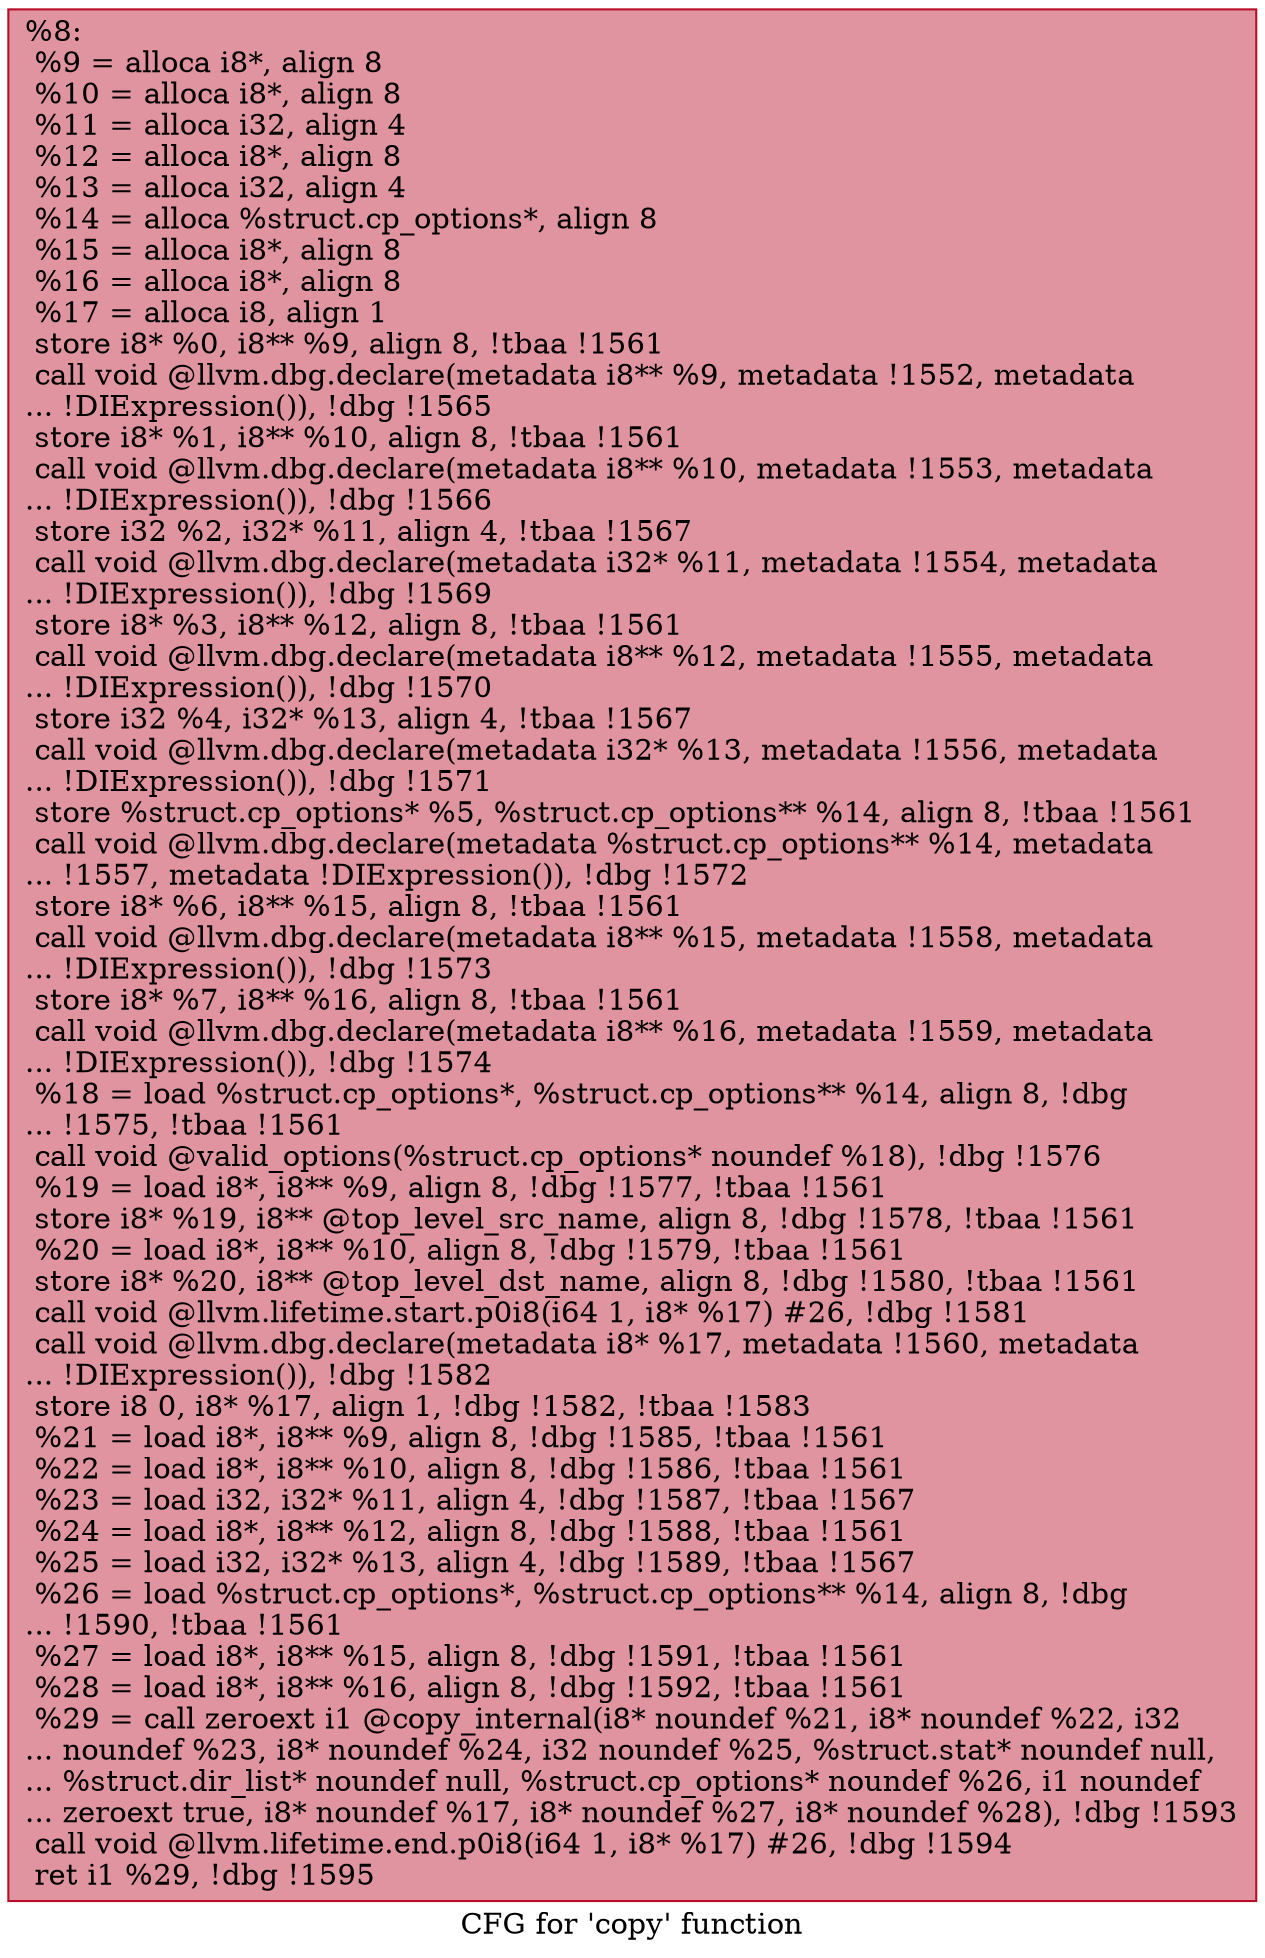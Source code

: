 digraph "CFG for 'copy' function" {
	label="CFG for 'copy' function";

	Node0x1126870 [shape=record,color="#b70d28ff", style=filled, fillcolor="#b70d2870",label="{%8:\l  %9 = alloca i8*, align 8\l  %10 = alloca i8*, align 8\l  %11 = alloca i32, align 4\l  %12 = alloca i8*, align 8\l  %13 = alloca i32, align 4\l  %14 = alloca %struct.cp_options*, align 8\l  %15 = alloca i8*, align 8\l  %16 = alloca i8*, align 8\l  %17 = alloca i8, align 1\l  store i8* %0, i8** %9, align 8, !tbaa !1561\l  call void @llvm.dbg.declare(metadata i8** %9, metadata !1552, metadata\l... !DIExpression()), !dbg !1565\l  store i8* %1, i8** %10, align 8, !tbaa !1561\l  call void @llvm.dbg.declare(metadata i8** %10, metadata !1553, metadata\l... !DIExpression()), !dbg !1566\l  store i32 %2, i32* %11, align 4, !tbaa !1567\l  call void @llvm.dbg.declare(metadata i32* %11, metadata !1554, metadata\l... !DIExpression()), !dbg !1569\l  store i8* %3, i8** %12, align 8, !tbaa !1561\l  call void @llvm.dbg.declare(metadata i8** %12, metadata !1555, metadata\l... !DIExpression()), !dbg !1570\l  store i32 %4, i32* %13, align 4, !tbaa !1567\l  call void @llvm.dbg.declare(metadata i32* %13, metadata !1556, metadata\l... !DIExpression()), !dbg !1571\l  store %struct.cp_options* %5, %struct.cp_options** %14, align 8, !tbaa !1561\l  call void @llvm.dbg.declare(metadata %struct.cp_options** %14, metadata\l... !1557, metadata !DIExpression()), !dbg !1572\l  store i8* %6, i8** %15, align 8, !tbaa !1561\l  call void @llvm.dbg.declare(metadata i8** %15, metadata !1558, metadata\l... !DIExpression()), !dbg !1573\l  store i8* %7, i8** %16, align 8, !tbaa !1561\l  call void @llvm.dbg.declare(metadata i8** %16, metadata !1559, metadata\l... !DIExpression()), !dbg !1574\l  %18 = load %struct.cp_options*, %struct.cp_options** %14, align 8, !dbg\l... !1575, !tbaa !1561\l  call void @valid_options(%struct.cp_options* noundef %18), !dbg !1576\l  %19 = load i8*, i8** %9, align 8, !dbg !1577, !tbaa !1561\l  store i8* %19, i8** @top_level_src_name, align 8, !dbg !1578, !tbaa !1561\l  %20 = load i8*, i8** %10, align 8, !dbg !1579, !tbaa !1561\l  store i8* %20, i8** @top_level_dst_name, align 8, !dbg !1580, !tbaa !1561\l  call void @llvm.lifetime.start.p0i8(i64 1, i8* %17) #26, !dbg !1581\l  call void @llvm.dbg.declare(metadata i8* %17, metadata !1560, metadata\l... !DIExpression()), !dbg !1582\l  store i8 0, i8* %17, align 1, !dbg !1582, !tbaa !1583\l  %21 = load i8*, i8** %9, align 8, !dbg !1585, !tbaa !1561\l  %22 = load i8*, i8** %10, align 8, !dbg !1586, !tbaa !1561\l  %23 = load i32, i32* %11, align 4, !dbg !1587, !tbaa !1567\l  %24 = load i8*, i8** %12, align 8, !dbg !1588, !tbaa !1561\l  %25 = load i32, i32* %13, align 4, !dbg !1589, !tbaa !1567\l  %26 = load %struct.cp_options*, %struct.cp_options** %14, align 8, !dbg\l... !1590, !tbaa !1561\l  %27 = load i8*, i8** %15, align 8, !dbg !1591, !tbaa !1561\l  %28 = load i8*, i8** %16, align 8, !dbg !1592, !tbaa !1561\l  %29 = call zeroext i1 @copy_internal(i8* noundef %21, i8* noundef %22, i32\l... noundef %23, i8* noundef %24, i32 noundef %25, %struct.stat* noundef null,\l... %struct.dir_list* noundef null, %struct.cp_options* noundef %26, i1 noundef\l... zeroext true, i8* noundef %17, i8* noundef %27, i8* noundef %28), !dbg !1593\l  call void @llvm.lifetime.end.p0i8(i64 1, i8* %17) #26, !dbg !1594\l  ret i1 %29, !dbg !1595\l}"];
}
